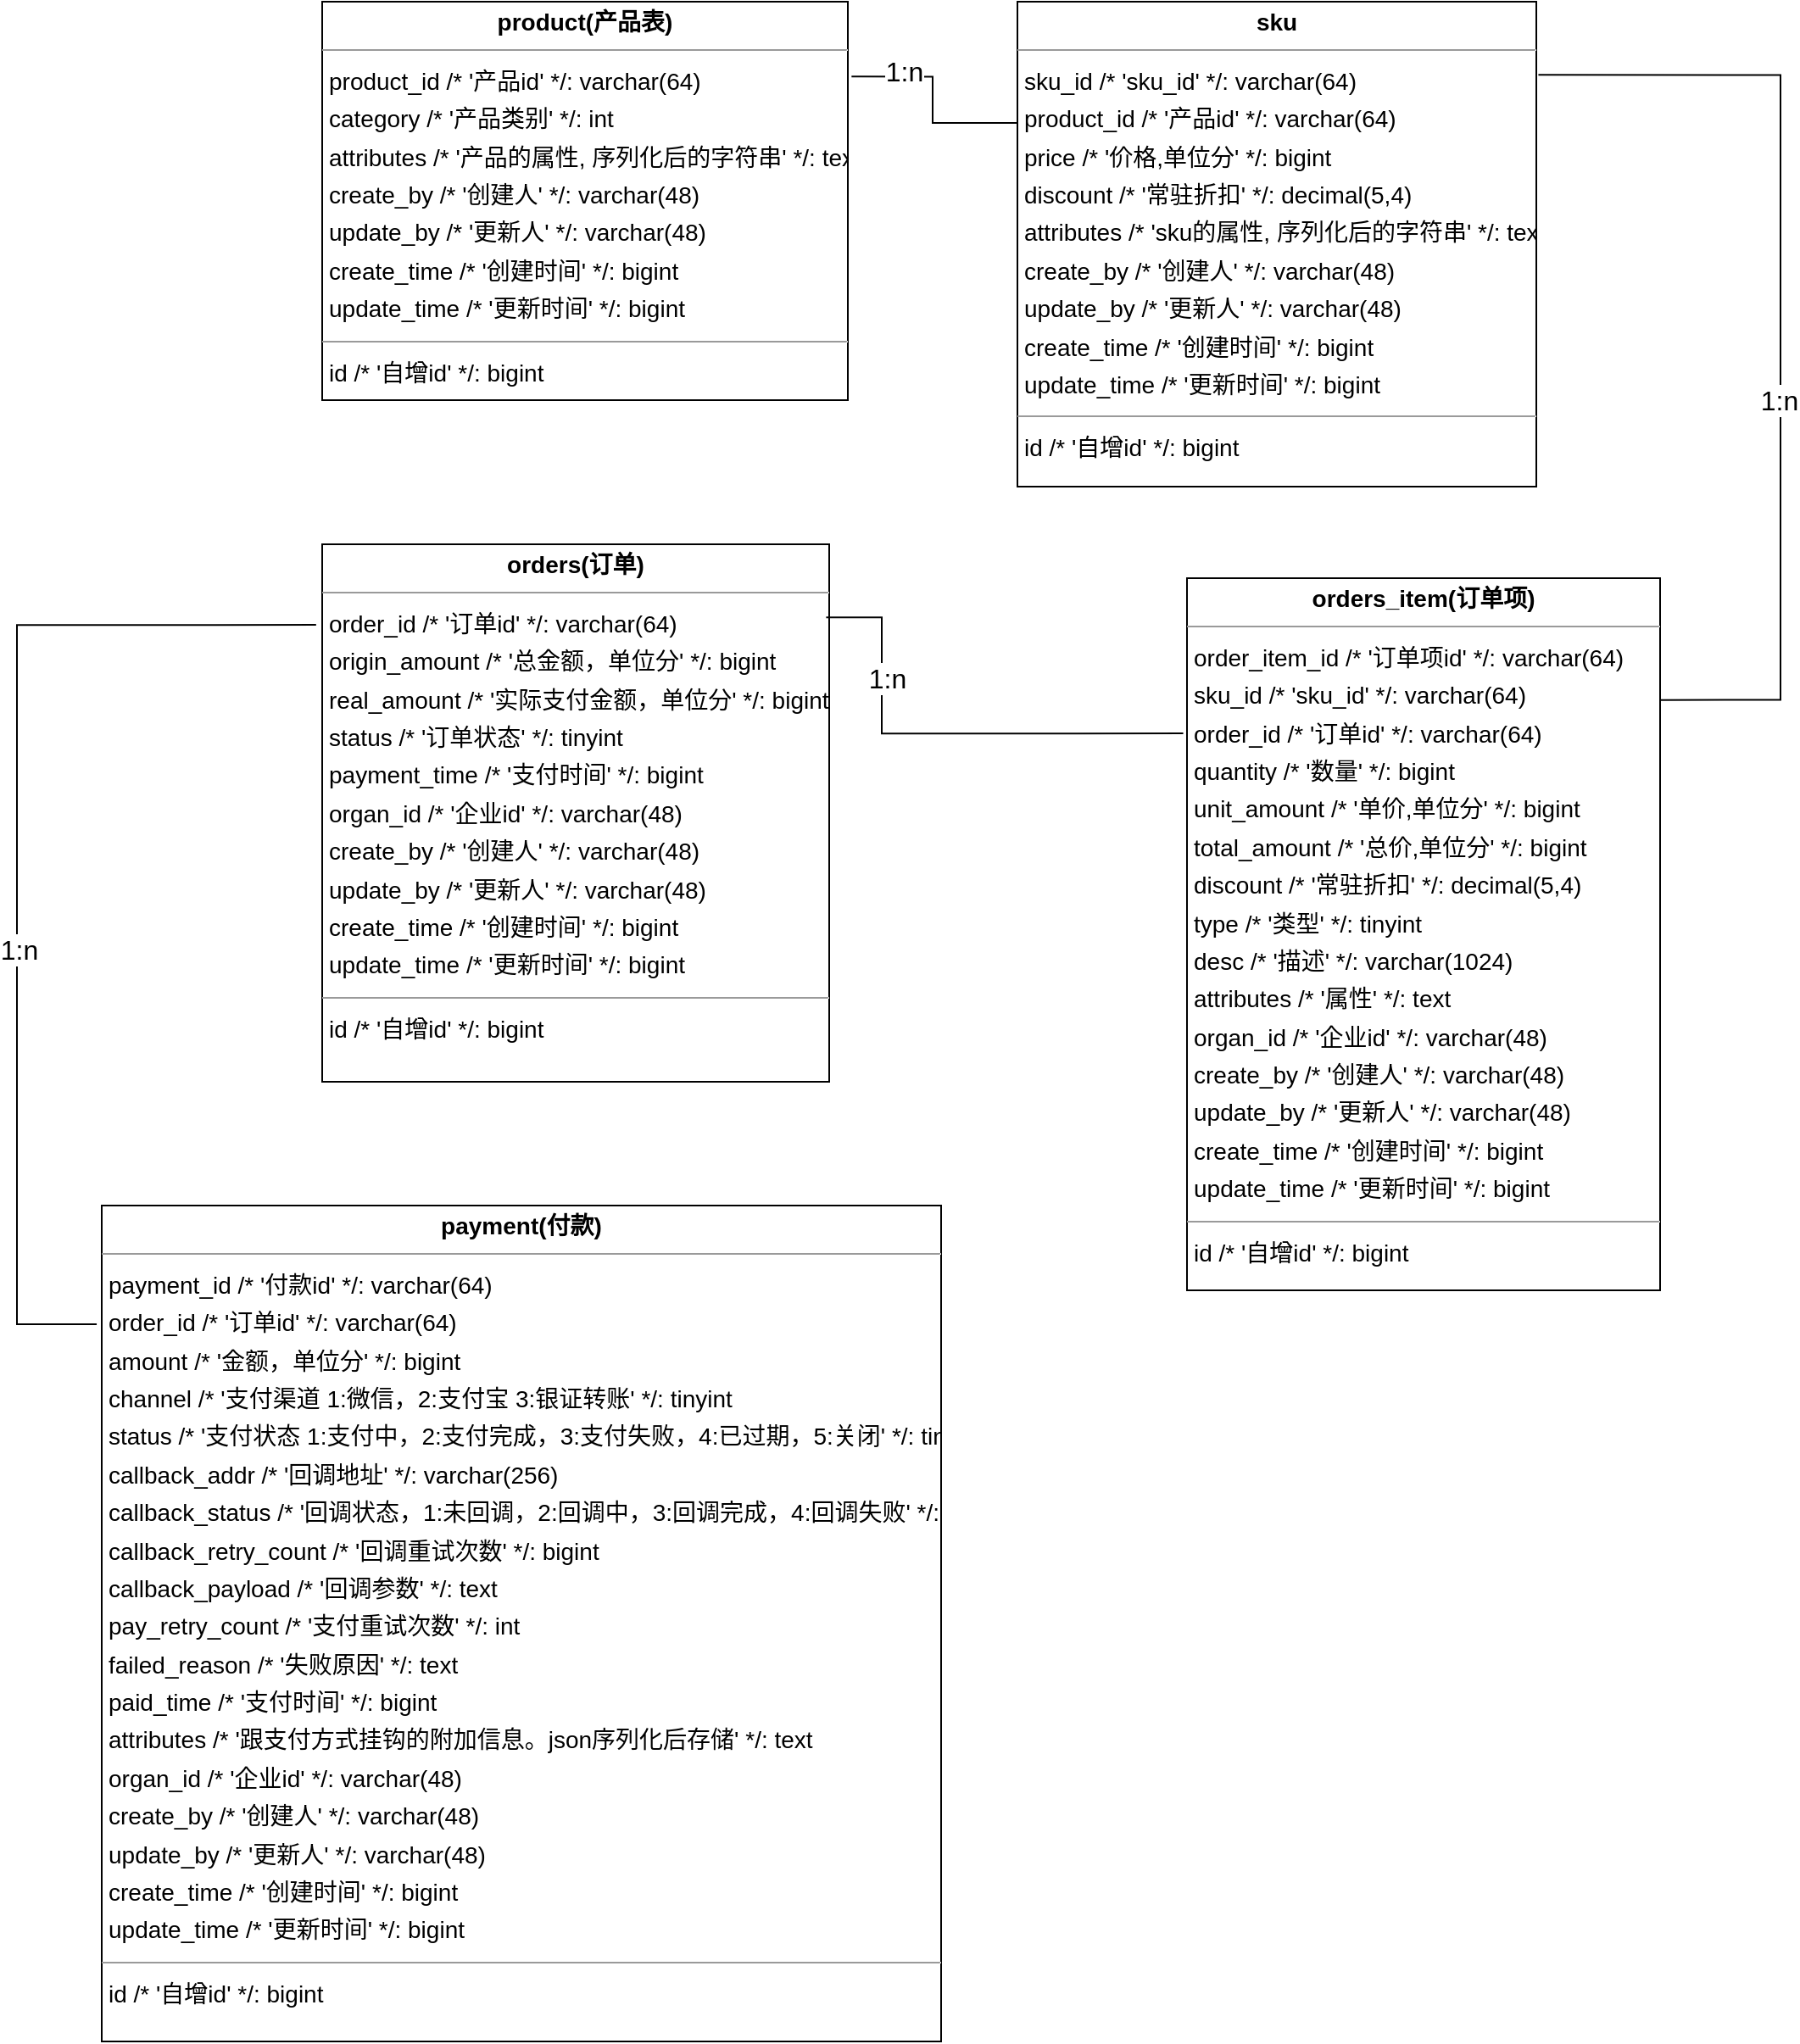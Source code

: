 <mxfile version="24.0.7" type="github">
  <diagram id="zNb1x3cQg4pilKuktlUs" name="Page-1">
    <mxGraphModel dx="1909" dy="1201" grid="1" gridSize="10" guides="1" tooltips="1" connect="1" arrows="1" fold="1" page="0" pageScale="1" pageWidth="827" pageHeight="1169" background="none" math="0" shadow="0">
      <root>
        <mxCell id="0" />
        <mxCell id="1" parent="0" />
        <mxCell id="node3" value="&lt;p style=&quot;margin:0px;margin-top:4px;text-align:center;&quot;&gt;&lt;b&gt;orders(订单)&lt;/b&gt;&lt;/p&gt;&lt;hr size=&quot;1&quot;&gt;&lt;p style=&quot;margin:0 0 0 4px;line-height:1.6;&quot;&gt; order_id  /* &#39;订单id&#39; */: varchar(64)&lt;br&gt; origin_amount  /* &#39;总金额，单位分&#39; */: bigint&lt;br&gt; real_amount  /* &#39;实际支付金额，单位分&#39; */: bigint&lt;br&gt; status  /* &#39;订单状态&#39; */: tinyint&lt;br&gt; payment_time  /* &#39;支付时间&#39; */: bigint&lt;br&gt; organ_id  /* &#39;企业id&#39; */: varchar(48)&lt;br&gt; create_by  /* &#39;创建人&#39; */: varchar(48)&lt;br&gt; update_by  /* &#39;更新人&#39; */: varchar(48)&lt;br&gt; create_time  /* &#39;创建时间&#39; */: bigint&lt;br&gt; update_time  /* &#39;更新时间&#39; */: bigint&lt;/p&gt;&lt;hr size=&quot;1&quot;&gt;&lt;p style=&quot;margin:0 0 0 4px;line-height:1.6;&quot;&gt; id  /* &#39;自增id&#39; */: bigint&lt;/p&gt;" style="verticalAlign=top;align=left;overflow=fill;fontSize=14;fontFamily=Helvetica;html=1;rounded=0;shadow=0;comic=0;labelBackgroundColor=none;strokeWidth=1;" parent="1" vertex="1">
          <mxGeometry x="-200" y="40" width="299" height="317" as="geometry" />
        </mxCell>
        <mxCell id="node1" value="&lt;p style=&quot;margin:0px;margin-top:4px;text-align:center;&quot;&gt;&lt;b&gt;orders_item(订单项)&lt;/b&gt;&lt;/p&gt;&lt;hr size=&quot;1&quot;&gt;&lt;p style=&quot;margin:0 0 0 4px;line-height:1.6;&quot;&gt; order_item_id  /* &#39;订单项id&#39; */: varchar(64)&lt;br&gt; sku_id  /* &#39;sku_id&#39; */: varchar(64)&lt;br&gt; order_id  /* &#39;订单id&#39; */: varchar(64)&lt;br&gt; quantity  /* &#39;数量&#39; */: bigint&lt;br&gt; unit_amount  /* &#39;单价,单位分&#39; */: bigint&lt;br&gt; total_amount  /* &#39;总价,单位分&#39; */: bigint&lt;br&gt; discount  /* &#39;常驻折扣&#39; */: decimal(5,4)&lt;br&gt; type  /* &#39;类型&#39; */: tinyint&lt;br&gt; desc  /* &#39;描述&#39; */: varchar(1024)&lt;br&gt; attributes  /* &#39;属性&#39; */: text&lt;br&gt; organ_id  /* &#39;企业id&#39; */: varchar(48)&lt;br&gt; create_by  /* &#39;创建人&#39; */: varchar(48)&lt;br&gt; update_by  /* &#39;更新人&#39; */: varchar(48)&lt;br&gt; create_time  /* &#39;创建时间&#39; */: bigint&lt;br&gt; update_time  /* &#39;更新时间&#39; */: bigint&lt;/p&gt;&lt;hr size=&quot;1&quot;&gt;&lt;p style=&quot;margin:0 0 0 4px;line-height:1.6;&quot;&gt; id  /* &#39;自增id&#39; */: bigint&lt;/p&gt;" style="verticalAlign=top;align=left;overflow=fill;fontSize=14;fontFamily=Helvetica;html=1;rounded=0;shadow=0;comic=0;labelBackgroundColor=none;strokeWidth=1;" parent="1" vertex="1">
          <mxGeometry x="310" y="60" width="279" height="420" as="geometry" />
        </mxCell>
        <mxCell id="node4" value="&lt;p style=&quot;margin:0px;margin-top:4px;text-align:center;&quot;&gt;&lt;b&gt;payment(付款)&lt;/b&gt;&lt;/p&gt;&lt;hr size=&quot;1&quot;&gt;&lt;p style=&quot;margin:0 0 0 4px;line-height:1.6;&quot;&gt; payment_id  /* &#39;付款id&#39; */: varchar(64)&lt;br&gt; order_id  /* &#39;订单id&#39; */: varchar(64)&lt;br&gt; amount  /* &#39;金额，单位分&#39; */: bigint&lt;br&gt; channel  /* &#39;支付渠道 1:微信，2:支付宝 3:银证转账&#39; */: tinyint&lt;br&gt; status  /* &#39;支付状态 1:支付中，2:支付完成，3:支付失败，4:已过期，5:关闭&#39; */: tinyint&lt;br&gt; callback_addr  /* &#39;回调地址&#39; */: varchar(256)&lt;br&gt; callback_status  /* &#39;回调状态，1:未回调，2:回调中，3:回调完成，4:回调失败&#39; */: tinyint&lt;br&gt; callback_retry_count  /* &#39;回调重试次数&#39; */: bigint&lt;br&gt; callback_payload  /* &#39;回调参数&#39; */: text&lt;br&gt; pay_retry_count  /* &#39;支付重试次数&#39; */: int&lt;br&gt; failed_reason  /* &#39;失败原因&#39; */: text&lt;br&gt; paid_time  /* &#39;支付时间&#39; */: bigint&lt;br&gt; attributes  /* &#39;跟支付方式挂钩的附加信息。json序列化后存储&#39; */: text&lt;br&gt; organ_id  /* &#39;企业id&#39; */: varchar(48)&lt;br&gt; create_by  /* &#39;创建人&#39; */: varchar(48)&lt;br&gt; update_by  /* &#39;更新人&#39; */: varchar(48)&lt;br&gt; create_time  /* &#39;创建时间&#39; */: bigint&lt;br&gt; update_time  /* &#39;更新时间&#39; */: bigint&lt;/p&gt;&lt;hr size=&quot;1&quot;&gt;&lt;p style=&quot;margin:0 0 0 4px;line-height:1.6;&quot;&gt; id  /* &#39;自增id&#39; */: bigint&lt;/p&gt;" style="verticalAlign=top;align=left;overflow=fill;fontSize=14;fontFamily=Helvetica;html=1;rounded=0;shadow=0;comic=0;labelBackgroundColor=none;strokeWidth=1;" parent="1" vertex="1">
          <mxGeometry x="-330" y="430" width="495" height="493" as="geometry" />
        </mxCell>
        <mxCell id="node2" value="&lt;p style=&quot;margin:0px;margin-top:4px;text-align:center;&quot;&gt;&lt;b&gt;product(产品表)&lt;/b&gt;&lt;/p&gt;&lt;hr size=&quot;1&quot;&gt;&lt;p style=&quot;margin:0 0 0 4px;line-height:1.6;&quot;&gt; product_id  /* &#39;产品id&#39; */: varchar(64)&lt;br&gt; category  /* &#39;产品类别&#39; */: int&lt;br&gt; attributes  /* &#39;产品的属性, 序列化后的字符串&#39; */: text&lt;br&gt; create_by  /* &#39;创建人&#39; */: varchar(48)&lt;br&gt; update_by  /* &#39;更新人&#39; */: varchar(48)&lt;br&gt; create_time  /* &#39;创建时间&#39; */: bigint&lt;br&gt; update_time  /* &#39;更新时间&#39; */: bigint&lt;/p&gt;&lt;hr size=&quot;1&quot;&gt;&lt;p style=&quot;margin:0 0 0 4px;line-height:1.6;&quot;&gt; id  /* &#39;自增id&#39; */: bigint&lt;/p&gt;" style="verticalAlign=top;align=left;overflow=fill;fontSize=14;fontFamily=Helvetica;html=1;rounded=0;shadow=0;comic=0;labelBackgroundColor=none;strokeWidth=1;" parent="1" vertex="1">
          <mxGeometry x="-200" y="-280" width="310" height="235" as="geometry" />
        </mxCell>
        <mxCell id="node0" value="&lt;p style=&quot;margin:0px;margin-top:4px;text-align:center;&quot;&gt;&lt;b&gt;sku&lt;/b&gt;&lt;/p&gt;&lt;hr size=&quot;1&quot;/&gt;&lt;p style=&quot;margin:0 0 0 4px;line-height:1.6;&quot;&gt; sku_id  /* &amp;#39;sku_id&amp;#39; */: varchar(64)&lt;br/&gt; product_id  /* &amp;#39;产品id&amp;#39; */: varchar(64)&lt;br/&gt; price  /* &amp;#39;价格,单位分&amp;#39; */: bigint&lt;br/&gt; discount  /* &amp;#39;常驻折扣&amp;#39; */: decimal(5,4)&lt;br/&gt; attributes  /* &amp;#39;sku的属性, 序列化后的字符串&amp;#39; */: text&lt;br/&gt; create_by  /* &amp;#39;创建人&amp;#39; */: varchar(48)&lt;br/&gt; update_by  /* &amp;#39;更新人&amp;#39; */: varchar(48)&lt;br/&gt; create_time  /* &amp;#39;创建时间&amp;#39; */: bigint&lt;br/&gt; update_time  /* &amp;#39;更新时间&amp;#39; */: bigint&lt;/p&gt;&lt;hr size=&quot;1&quot;/&gt;&lt;p style=&quot;margin:0 0 0 4px;line-height:1.6;&quot;&gt; id  /* &amp;#39;自增id&amp;#39; */: bigint&lt;/p&gt;" style="verticalAlign=top;align=left;overflow=fill;fontSize=14;fontFamily=Helvetica;html=1;rounded=0;shadow=0;comic=0;labelBackgroundColor=none;strokeWidth=1;" parent="1" vertex="1">
          <mxGeometry x="210" y="-280" width="306" height="286" as="geometry" />
        </mxCell>
        <mxCell id="d5_IVzS--7n-4lWaoAS6-2" value="" style="endArrow=none;html=1;rounded=0;edgeStyle=orthogonalEdgeStyle;exitX=1.007;exitY=0.188;exitDx=0;exitDy=0;exitPerimeter=0;entryX=0;entryY=0.25;entryDx=0;entryDy=0;" edge="1" parent="1" source="node2" target="node0">
          <mxGeometry width="50" height="50" relative="1" as="geometry">
            <mxPoint x="120" y="-320" as="sourcePoint" />
            <mxPoint x="170" y="-370" as="targetPoint" />
          </mxGeometry>
        </mxCell>
        <mxCell id="d5_IVzS--7n-4lWaoAS6-3" value="&lt;font style=&quot;font-size: 16px;&quot;&gt;1:n&lt;/font&gt;" style="edgeLabel;html=1;align=center;verticalAlign=middle;resizable=0;points=[];" vertex="1" connectable="0" parent="d5_IVzS--7n-4lWaoAS6-2">
          <mxGeometry x="-0.514" y="3" relative="1" as="geometry">
            <mxPoint as="offset" />
          </mxGeometry>
        </mxCell>
        <mxCell id="d5_IVzS--7n-4lWaoAS6-4" value="" style="endArrow=none;html=1;rounded=0;edgeStyle=orthogonalEdgeStyle;exitX=0.994;exitY=0.136;exitDx=0;exitDy=0;exitPerimeter=0;entryX=-0.008;entryY=0.218;entryDx=0;entryDy=0;entryPerimeter=0;" edge="1" parent="1" source="node3" target="node1">
          <mxGeometry width="50" height="50" relative="1" as="geometry">
            <mxPoint x="122" y="100" as="sourcePoint" />
            <mxPoint x="220" y="128" as="targetPoint" />
            <Array as="points">
              <mxPoint x="130" y="83" />
              <mxPoint x="130" y="152" />
            </Array>
          </mxGeometry>
        </mxCell>
        <mxCell id="d5_IVzS--7n-4lWaoAS6-5" value="&lt;font style=&quot;font-size: 16px;&quot;&gt;1:n&lt;/font&gt;" style="edgeLabel;html=1;align=center;verticalAlign=middle;resizable=0;points=[];" vertex="1" connectable="0" parent="d5_IVzS--7n-4lWaoAS6-4">
          <mxGeometry x="-0.514" y="3" relative="1" as="geometry">
            <mxPoint as="offset" />
          </mxGeometry>
        </mxCell>
        <mxCell id="d5_IVzS--7n-4lWaoAS6-6" value="" style="endArrow=none;html=1;rounded=0;edgeStyle=orthogonalEdgeStyle;exitX=1.004;exitY=0.151;exitDx=0;exitDy=0;exitPerimeter=0;entryX=1;entryY=0.171;entryDx=0;entryDy=0;entryPerimeter=0;" edge="1" parent="1" source="node0" target="node1">
          <mxGeometry width="50" height="50" relative="1" as="geometry">
            <mxPoint x="630" y="-160" as="sourcePoint" />
            <mxPoint x="841" y="-91" as="targetPoint" />
            <Array as="points">
              <mxPoint x="660" y="-237" />
              <mxPoint x="660" y="132" />
            </Array>
          </mxGeometry>
        </mxCell>
        <mxCell id="d5_IVzS--7n-4lWaoAS6-7" value="&lt;font style=&quot;font-size: 16px;&quot;&gt;1:n&lt;/font&gt;" style="edgeLabel;html=1;align=center;verticalAlign=middle;resizable=0;points=[];" vertex="1" connectable="0" parent="d5_IVzS--7n-4lWaoAS6-6">
          <mxGeometry x="-0.514" y="3" relative="1" as="geometry">
            <mxPoint y="195" as="offset" />
          </mxGeometry>
        </mxCell>
        <mxCell id="d5_IVzS--7n-4lWaoAS6-8" value="" style="endArrow=none;html=1;rounded=0;entryX=-0.012;entryY=0.15;entryDx=0;entryDy=0;entryPerimeter=0;edgeStyle=orthogonalEdgeStyle;exitX=-0.006;exitY=0.142;exitDx=0;exitDy=0;exitPerimeter=0;" edge="1" parent="1" source="node4" target="node3">
          <mxGeometry width="50" height="50" relative="1" as="geometry">
            <mxPoint x="-470" y="290" as="sourcePoint" />
            <mxPoint x="-420" y="240" as="targetPoint" />
            <Array as="points">
              <mxPoint x="-380" y="500" />
              <mxPoint x="-380" y="88" />
            </Array>
          </mxGeometry>
        </mxCell>
        <mxCell id="d5_IVzS--7n-4lWaoAS6-9" value="&lt;font style=&quot;font-size: 16px;&quot;&gt;1:n&lt;/font&gt;" style="edgeLabel;html=1;align=center;verticalAlign=middle;resizable=0;points=[];" vertex="1" connectable="0" parent="d5_IVzS--7n-4lWaoAS6-8">
          <mxGeometry x="-0.157" y="-1" relative="1" as="geometry">
            <mxPoint as="offset" />
          </mxGeometry>
        </mxCell>
      </root>
    </mxGraphModel>
  </diagram>
</mxfile>
